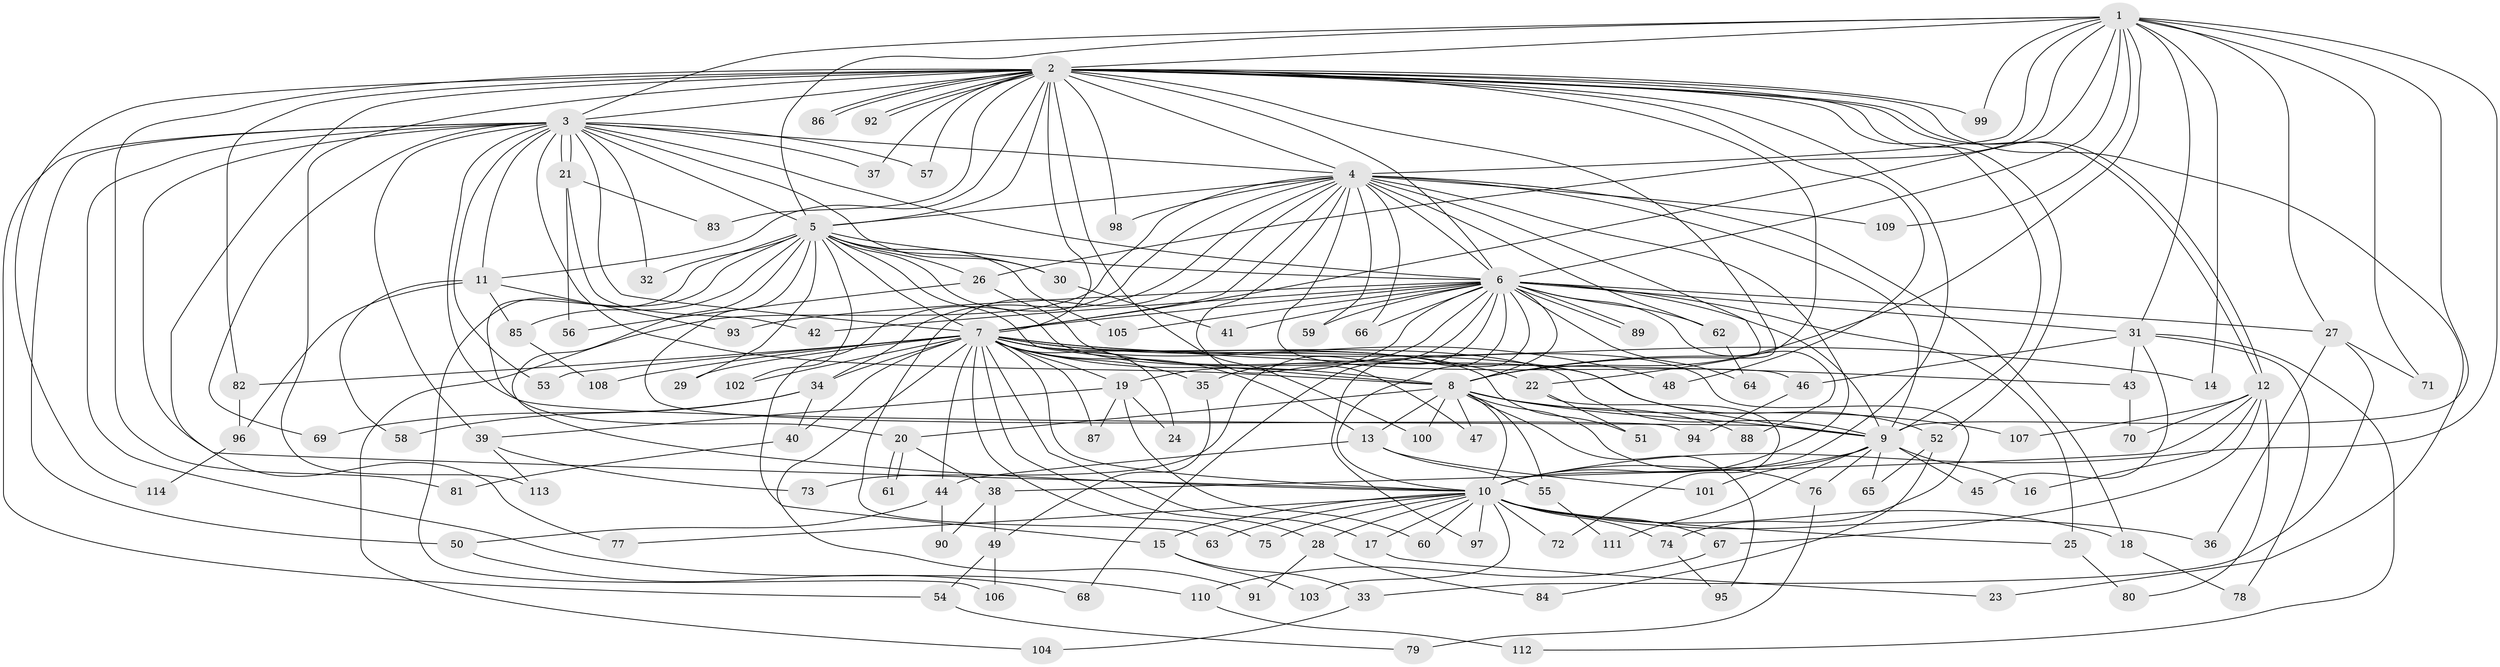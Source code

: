 // Generated by graph-tools (version 1.1) at 2025/10/02/27/25 16:10:59]
// undirected, 114 vertices, 253 edges
graph export_dot {
graph [start="1"]
  node [color=gray90,style=filled];
  1;
  2;
  3;
  4;
  5;
  6;
  7;
  8;
  9;
  10;
  11;
  12;
  13;
  14;
  15;
  16;
  17;
  18;
  19;
  20;
  21;
  22;
  23;
  24;
  25;
  26;
  27;
  28;
  29;
  30;
  31;
  32;
  33;
  34;
  35;
  36;
  37;
  38;
  39;
  40;
  41;
  42;
  43;
  44;
  45;
  46;
  47;
  48;
  49;
  50;
  51;
  52;
  53;
  54;
  55;
  56;
  57;
  58;
  59;
  60;
  61;
  62;
  63;
  64;
  65;
  66;
  67;
  68;
  69;
  70;
  71;
  72;
  73;
  74;
  75;
  76;
  77;
  78;
  79;
  80;
  81;
  82;
  83;
  84;
  85;
  86;
  87;
  88;
  89;
  90;
  91;
  92;
  93;
  94;
  95;
  96;
  97;
  98;
  99;
  100;
  101;
  102;
  103;
  104;
  105;
  106;
  107;
  108;
  109;
  110;
  111;
  112;
  113;
  114;
  1 -- 2;
  1 -- 3;
  1 -- 4;
  1 -- 5;
  1 -- 6;
  1 -- 7;
  1 -- 8;
  1 -- 9;
  1 -- 10;
  1 -- 14;
  1 -- 26;
  1 -- 27;
  1 -- 31;
  1 -- 71;
  1 -- 99;
  1 -- 109;
  2 -- 3;
  2 -- 4;
  2 -- 5;
  2 -- 6;
  2 -- 7;
  2 -- 8;
  2 -- 9;
  2 -- 10;
  2 -- 11;
  2 -- 12;
  2 -- 12;
  2 -- 22;
  2 -- 23;
  2 -- 37;
  2 -- 48;
  2 -- 52;
  2 -- 57;
  2 -- 77;
  2 -- 81;
  2 -- 82;
  2 -- 83;
  2 -- 86;
  2 -- 86;
  2 -- 92;
  2 -- 92;
  2 -- 98;
  2 -- 99;
  2 -- 100;
  2 -- 113;
  2 -- 114;
  3 -- 4;
  3 -- 5;
  3 -- 6;
  3 -- 7;
  3 -- 8;
  3 -- 9;
  3 -- 10;
  3 -- 11;
  3 -- 21;
  3 -- 21;
  3 -- 30;
  3 -- 32;
  3 -- 37;
  3 -- 39;
  3 -- 50;
  3 -- 53;
  3 -- 54;
  3 -- 57;
  3 -- 69;
  3 -- 110;
  4 -- 5;
  4 -- 6;
  4 -- 7;
  4 -- 8;
  4 -- 9;
  4 -- 10;
  4 -- 15;
  4 -- 18;
  4 -- 34;
  4 -- 46;
  4 -- 47;
  4 -- 59;
  4 -- 62;
  4 -- 63;
  4 -- 66;
  4 -- 98;
  4 -- 104;
  4 -- 109;
  5 -- 6;
  5 -- 7;
  5 -- 8;
  5 -- 9;
  5 -- 10;
  5 -- 20;
  5 -- 26;
  5 -- 29;
  5 -- 30;
  5 -- 32;
  5 -- 85;
  5 -- 94;
  5 -- 102;
  5 -- 105;
  5 -- 106;
  6 -- 7;
  6 -- 8;
  6 -- 9;
  6 -- 10;
  6 -- 19;
  6 -- 25;
  6 -- 27;
  6 -- 31;
  6 -- 35;
  6 -- 41;
  6 -- 42;
  6 -- 59;
  6 -- 62;
  6 -- 64;
  6 -- 66;
  6 -- 68;
  6 -- 73;
  6 -- 88;
  6 -- 89;
  6 -- 89;
  6 -- 93;
  6 -- 97;
  6 -- 105;
  7 -- 8;
  7 -- 9;
  7 -- 10;
  7 -- 13;
  7 -- 14;
  7 -- 17;
  7 -- 19;
  7 -- 22;
  7 -- 24;
  7 -- 28;
  7 -- 29;
  7 -- 34;
  7 -- 35;
  7 -- 40;
  7 -- 43;
  7 -- 44;
  7 -- 48;
  7 -- 51;
  7 -- 52;
  7 -- 53;
  7 -- 75;
  7 -- 82;
  7 -- 87;
  7 -- 91;
  7 -- 102;
  7 -- 108;
  8 -- 9;
  8 -- 10;
  8 -- 13;
  8 -- 20;
  8 -- 47;
  8 -- 55;
  8 -- 76;
  8 -- 88;
  8 -- 95;
  8 -- 100;
  8 -- 107;
  9 -- 10;
  9 -- 16;
  9 -- 45;
  9 -- 65;
  9 -- 76;
  9 -- 101;
  9 -- 111;
  10 -- 15;
  10 -- 17;
  10 -- 18;
  10 -- 25;
  10 -- 28;
  10 -- 36;
  10 -- 60;
  10 -- 63;
  10 -- 67;
  10 -- 72;
  10 -- 74;
  10 -- 75;
  10 -- 77;
  10 -- 97;
  10 -- 103;
  11 -- 58;
  11 -- 85;
  11 -- 93;
  11 -- 96;
  12 -- 16;
  12 -- 38;
  12 -- 67;
  12 -- 70;
  12 -- 80;
  12 -- 107;
  13 -- 44;
  13 -- 55;
  13 -- 101;
  15 -- 33;
  15 -- 103;
  17 -- 23;
  18 -- 78;
  19 -- 24;
  19 -- 39;
  19 -- 60;
  19 -- 87;
  20 -- 38;
  20 -- 61;
  20 -- 61;
  21 -- 42;
  21 -- 56;
  21 -- 83;
  22 -- 51;
  22 -- 72;
  25 -- 80;
  26 -- 56;
  26 -- 74;
  27 -- 33;
  27 -- 36;
  27 -- 71;
  28 -- 84;
  28 -- 91;
  30 -- 41;
  31 -- 43;
  31 -- 45;
  31 -- 46;
  31 -- 78;
  31 -- 112;
  33 -- 104;
  34 -- 40;
  34 -- 58;
  34 -- 69;
  35 -- 49;
  38 -- 49;
  38 -- 90;
  39 -- 73;
  39 -- 113;
  40 -- 81;
  43 -- 70;
  44 -- 50;
  44 -- 90;
  46 -- 94;
  49 -- 54;
  49 -- 106;
  50 -- 68;
  52 -- 65;
  52 -- 84;
  54 -- 79;
  55 -- 111;
  62 -- 64;
  67 -- 110;
  74 -- 95;
  76 -- 79;
  82 -- 96;
  85 -- 108;
  96 -- 114;
  110 -- 112;
}
